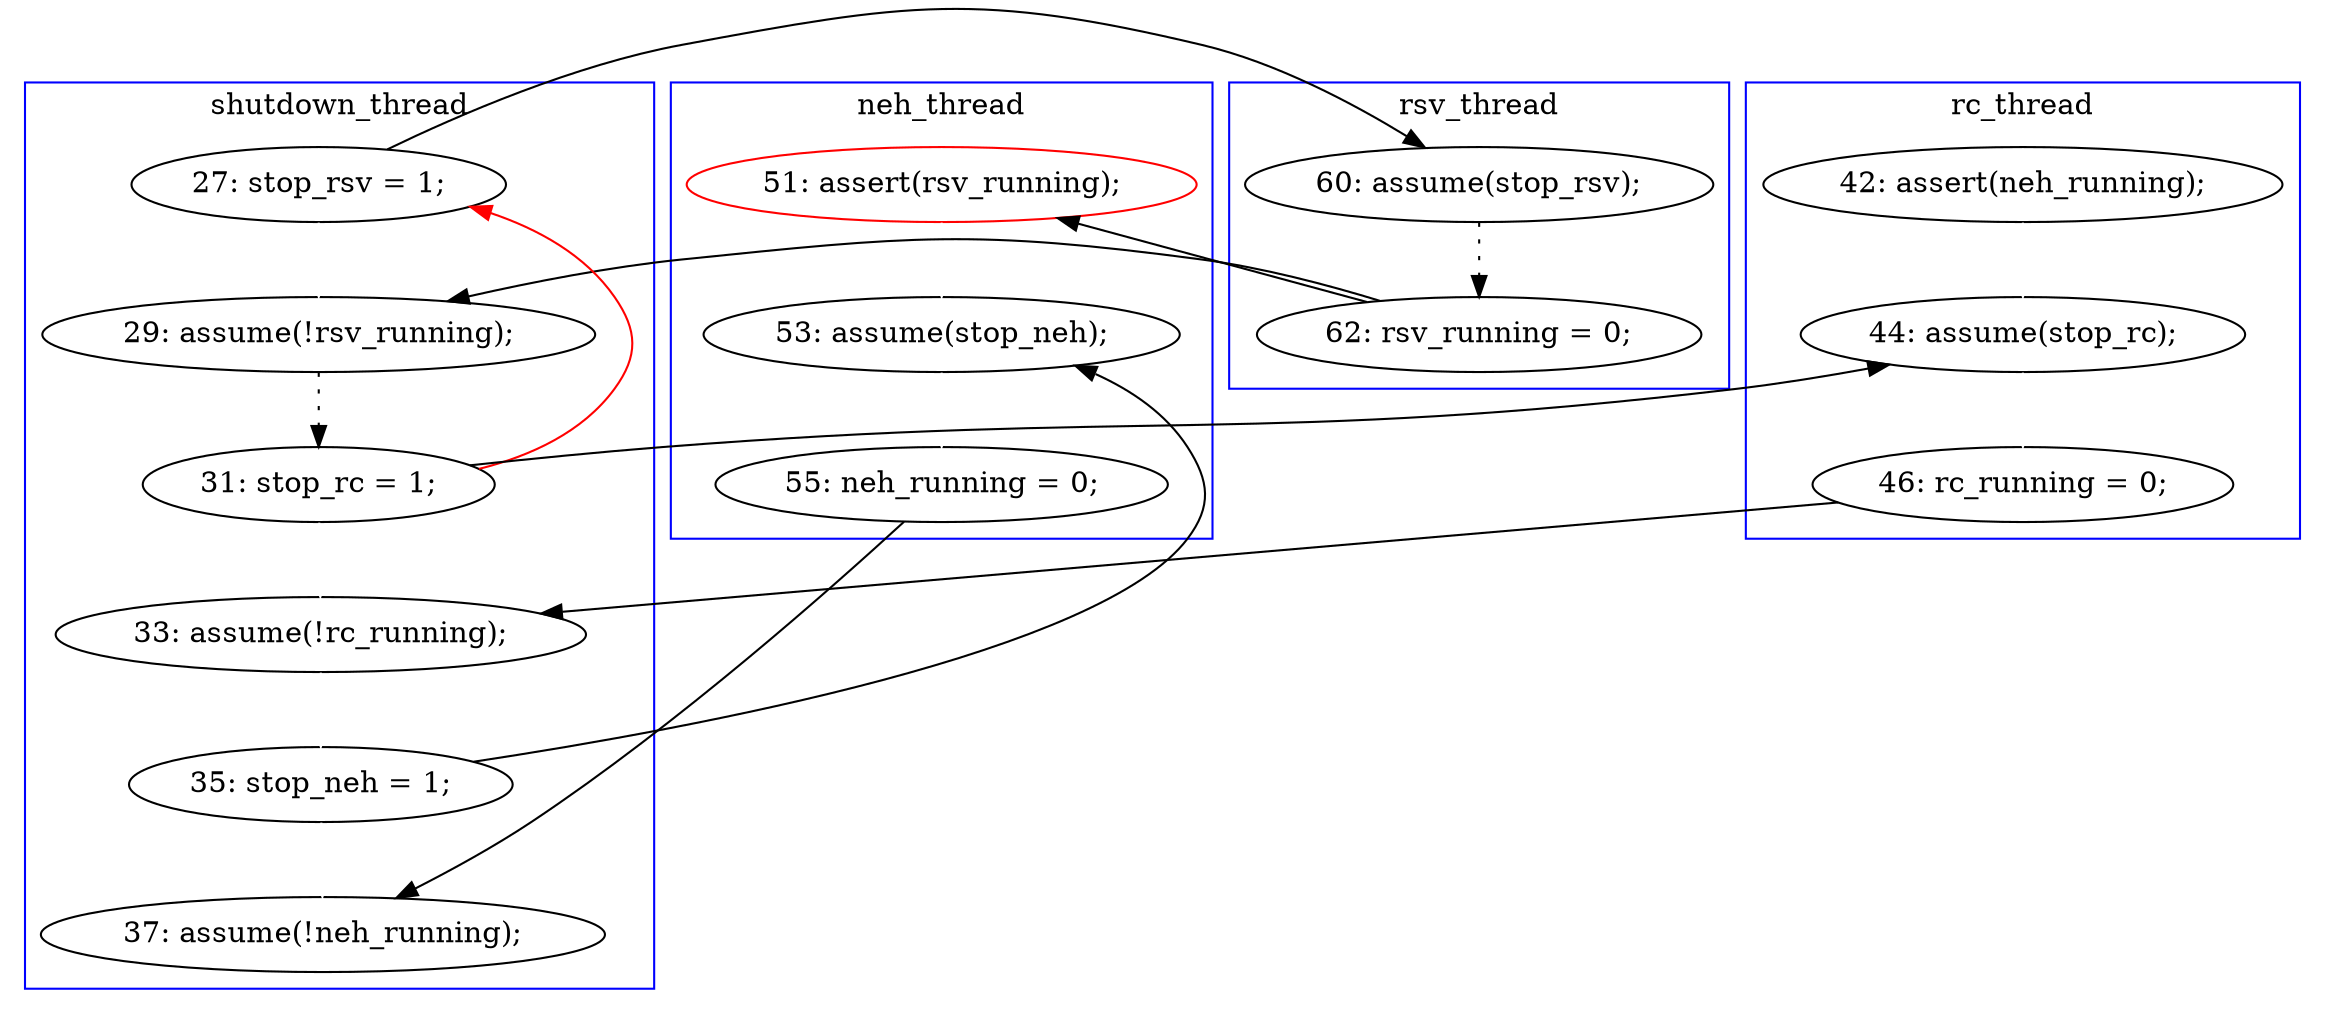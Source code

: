 digraph Counterexample {
	12 -> 19 [color = white, style = solid]
	22 -> 32 [color = white, style = solid]
	31 -> 34 [color = white, style = solid]
	12 -> 16 [color = black, style = solid, constraint = false]
	33 -> 34 [color = black, style = solid, constraint = false]
	18 -> 22 [color = black, style = solid, constraint = false]
	32 -> 33 [color = white, style = solid]
	25 -> 26 [color = white, style = solid]
	19 -> 21 [color = black, style = dotted]
	16 -> 18 [color = black, style = dotted]
	18 -> 19 [color = black, style = solid, constraint = false]
	26 -> 30 [color = black, style = solid, constraint = false]
	21 -> 25 [color = black, style = solid, constraint = false]
	21 -> 12 [color = red, style = solid, constraint = false]
	30 -> 31 [color = white, style = solid]
	17 -> 25 [color = white, style = solid]
	31 -> 32 [color = black, style = solid, constraint = false]
	21 -> 30 [color = white, style = solid]
	subgraph cluster4 {
		label = rsv_thread
		color = blue
		18  [label = "62: rsv_running = 0;"]
		16  [label = "60: assume(stop_rsv);"]
	}
	subgraph cluster3 {
		label = neh_thread
		color = blue
		22  [label = "51: assert(rsv_running);", color = red]
		33  [label = "55: neh_running = 0;"]
		32  [label = "53: assume(stop_neh);"]
	}
	subgraph cluster1 {
		label = shutdown_thread
		color = blue
		31  [label = "35: stop_neh = 1;"]
		30  [label = "33: assume(!rc_running);"]
		19  [label = "29: assume(!rsv_running);"]
		21  [label = "31: stop_rc = 1;"]
		12  [label = "27: stop_rsv = 1;"]
		34  [label = "37: assume(!neh_running);"]
	}
	subgraph cluster2 {
		label = rc_thread
		color = blue
		26  [label = "46: rc_running = 0;"]
		25  [label = "44: assume(stop_rc);"]
		17  [label = "42: assert(neh_running);"]
	}
}